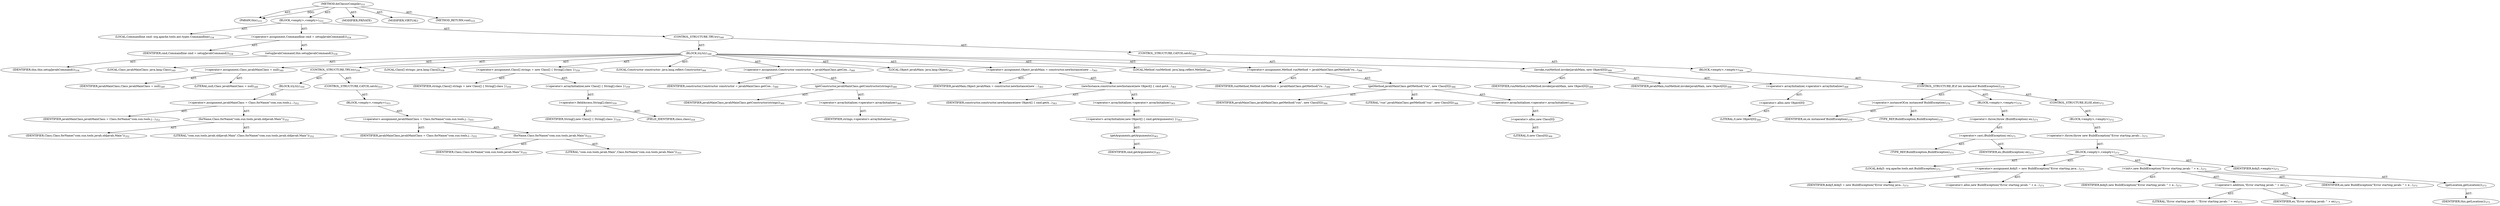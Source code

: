 digraph "doClassicCompile" {  
"111669149714" [label = <(METHOD,doClassicCompile)<SUB>333</SUB>> ]
"115964117007" [label = <(PARAM,this)<SUB>333</SUB>> ]
"25769803815" [label = <(BLOCK,&lt;empty&gt;,&lt;empty&gt;)<SUB>333</SUB>> ]
"94489280519" [label = <(LOCAL,Commandline cmd: org.apache.tools.ant.types.Commandline)<SUB>334</SUB>> ]
"30064771205" [label = <(&lt;operator&gt;.assignment,Commandline cmd = setupJavahCommand())<SUB>334</SUB>> ]
"68719476834" [label = <(IDENTIFIER,cmd,Commandline cmd = setupJavahCommand())<SUB>334</SUB>> ]
"30064771206" [label = <(setupJavahCommand,this.setupJavahCommand())<SUB>334</SUB>> ]
"68719476758" [label = <(IDENTIFIER,this,this.setupJavahCommand())<SUB>334</SUB>> ]
"47244640272" [label = <(CONTROL_STRUCTURE,TRY,try)<SUB>348</SUB>> ]
"25769803816" [label = <(BLOCK,try,try)<SUB>348</SUB>> ]
"94489280520" [label = <(LOCAL,Class javahMainClass: java.lang.Class)<SUB>349</SUB>> ]
"30064771207" [label = <(&lt;operator&gt;.assignment,Class javahMainClass = null)<SUB>349</SUB>> ]
"68719476835" [label = <(IDENTIFIER,javahMainClass,Class javahMainClass = null)<SUB>349</SUB>> ]
"90194313241" [label = <(LITERAL,null,Class javahMainClass = null)<SUB>349</SUB>> ]
"47244640273" [label = <(CONTROL_STRUCTURE,TRY,try)<SUB>350</SUB>> ]
"25769803817" [label = <(BLOCK,try,try)<SUB>350</SUB>> ]
"30064771208" [label = <(&lt;operator&gt;.assignment,javahMainClass = Class.forName(&quot;com.sun.tools.j...)<SUB>352</SUB>> ]
"68719476836" [label = <(IDENTIFIER,javahMainClass,javahMainClass = Class.forName(&quot;com.sun.tools.j...)<SUB>352</SUB>> ]
"30064771209" [label = <(forName,Class.forName(&quot;com.sun.tools.javah.oldjavah.Main&quot;))<SUB>352</SUB>> ]
"68719476837" [label = <(IDENTIFIER,Class,Class.forName(&quot;com.sun.tools.javah.oldjavah.Main&quot;))<SUB>352</SUB>> ]
"90194313242" [label = <(LITERAL,&quot;com.sun.tools.javah.oldjavah.Main&quot;,Class.forName(&quot;com.sun.tools.javah.oldjavah.Main&quot;))<SUB>352</SUB>> ]
"47244640274" [label = <(CONTROL_STRUCTURE,CATCH,catch)<SUB>353</SUB>> ]
"25769803818" [label = <(BLOCK,&lt;empty&gt;,&lt;empty&gt;)<SUB>353</SUB>> ]
"30064771210" [label = <(&lt;operator&gt;.assignment,javahMainClass = Class.forName(&quot;com.sun.tools.j...)<SUB>355</SUB>> ]
"68719476838" [label = <(IDENTIFIER,javahMainClass,javahMainClass = Class.forName(&quot;com.sun.tools.j...)<SUB>355</SUB>> ]
"30064771211" [label = <(forName,Class.forName(&quot;com.sun.tools.javah.Main&quot;))<SUB>355</SUB>> ]
"68719476839" [label = <(IDENTIFIER,Class,Class.forName(&quot;com.sun.tools.javah.Main&quot;))<SUB>355</SUB>> ]
"90194313243" [label = <(LITERAL,&quot;com.sun.tools.javah.Main&quot;,Class.forName(&quot;com.sun.tools.javah.Main&quot;))<SUB>355</SUB>> ]
"94489280521" [label = <(LOCAL,Class[] strings: java.lang.Class[])<SUB>359</SUB>> ]
"30064771212" [label = <(&lt;operator&gt;.assignment,Class[] strings = new Class[] { String[].class })<SUB>359</SUB>> ]
"68719476840" [label = <(IDENTIFIER,strings,Class[] strings = new Class[] { String[].class })<SUB>359</SUB>> ]
"30064771213" [label = <(&lt;operator&gt;.arrayInitializer,new Class[] { String[].class })<SUB>359</SUB>> ]
"30064771214" [label = <(&lt;operator&gt;.fieldAccess,String[].class)<SUB>359</SUB>> ]
"68719476841" [label = <(IDENTIFIER,String[],new Class[] { String[].class })<SUB>359</SUB>> ]
"55834574887" [label = <(FIELD_IDENTIFIER,class,class)<SUB>359</SUB>> ]
"94489280522" [label = <(LOCAL,Constructor constructor: java.lang.reflect.Constructor)<SUB>360</SUB>> ]
"30064771215" [label = <(&lt;operator&gt;.assignment,Constructor constructor = javahMainClass.getCon...)<SUB>360</SUB>> ]
"68719476842" [label = <(IDENTIFIER,constructor,Constructor constructor = javahMainClass.getCon...)<SUB>360</SUB>> ]
"30064771216" [label = <(getConstructor,javahMainClass.getConstructor(strings))<SUB>360</SUB>> ]
"68719476843" [label = <(IDENTIFIER,javahMainClass,javahMainClass.getConstructor(strings))<SUB>360</SUB>> ]
"30064771217" [label = <(&lt;operator&gt;.arrayInitializer,&lt;operator&gt;.arrayInitializer)<SUB>360</SUB>> ]
"68719476844" [label = <(IDENTIFIER,strings,&lt;operator&gt;.arrayInitializer)<SUB>360</SUB>> ]
"94489280523" [label = <(LOCAL,Object javahMain: java.lang.Object)<SUB>363</SUB>> ]
"30064771218" [label = <(&lt;operator&gt;.assignment,Object javahMain = constructor.newInstance(new ...)<SUB>363</SUB>> ]
"68719476845" [label = <(IDENTIFIER,javahMain,Object javahMain = constructor.newInstance(new ...)<SUB>363</SUB>> ]
"30064771219" [label = <(newInstance,constructor.newInstance(new Object[] { cmd.getA...)<SUB>363</SUB>> ]
"68719476846" [label = <(IDENTIFIER,constructor,constructor.newInstance(new Object[] { cmd.getA...)<SUB>363</SUB>> ]
"30064771220" [label = <(&lt;operator&gt;.arrayInitializer,&lt;operator&gt;.arrayInitializer)<SUB>363</SUB>> ]
"30064771221" [label = <(&lt;operator&gt;.arrayInitializer,new Object[] { cmd.getArguments() })<SUB>363</SUB>> ]
"30064771222" [label = <(getArguments,getArguments())<SUB>363</SUB>> ]
"68719476847" [label = <(IDENTIFIER,cmd,getArguments())<SUB>363</SUB>> ]
"94489280524" [label = <(LOCAL,Method runMethod: java.lang.reflect.Method)<SUB>366</SUB>> ]
"30064771223" [label = <(&lt;operator&gt;.assignment,Method runMethod = javahMainClass.getMethod(&quot;ru...)<SUB>366</SUB>> ]
"68719476848" [label = <(IDENTIFIER,runMethod,Method runMethod = javahMainClass.getMethod(&quot;ru...)<SUB>366</SUB>> ]
"30064771224" [label = <(getMethod,javahMainClass.getMethod(&quot;run&quot;, new Class[0]))<SUB>366</SUB>> ]
"68719476849" [label = <(IDENTIFIER,javahMainClass,javahMainClass.getMethod(&quot;run&quot;, new Class[0]))<SUB>366</SUB>> ]
"90194313244" [label = <(LITERAL,&quot;run&quot;,javahMainClass.getMethod(&quot;run&quot;, new Class[0]))<SUB>366</SUB>> ]
"30064771225" [label = <(&lt;operator&gt;.arrayInitializer,&lt;operator&gt;.arrayInitializer)<SUB>366</SUB>> ]
"30064771226" [label = <(&lt;operator&gt;.alloc,new Class[0])> ]
"90194313245" [label = <(LITERAL,0,new Class[0])<SUB>366</SUB>> ]
"30064771227" [label = <(invoke,runMethod.invoke(javahMain, new Object[0]))<SUB>368</SUB>> ]
"68719476850" [label = <(IDENTIFIER,runMethod,runMethod.invoke(javahMain, new Object[0]))<SUB>368</SUB>> ]
"68719476851" [label = <(IDENTIFIER,javahMain,runMethod.invoke(javahMain, new Object[0]))<SUB>368</SUB>> ]
"30064771228" [label = <(&lt;operator&gt;.arrayInitializer,&lt;operator&gt;.arrayInitializer)<SUB>368</SUB>> ]
"30064771229" [label = <(&lt;operator&gt;.alloc,new Object[0])> ]
"90194313246" [label = <(LITERAL,0,new Object[0])<SUB>368</SUB>> ]
"47244640275" [label = <(CONTROL_STRUCTURE,CATCH,catch)<SUB>369</SUB>> ]
"25769803819" [label = <(BLOCK,&lt;empty&gt;,&lt;empty&gt;)<SUB>369</SUB>> ]
"47244640276" [label = <(CONTROL_STRUCTURE,IF,if (ex instanceof BuildException))<SUB>370</SUB>> ]
"30064771230" [label = <(&lt;operator&gt;.instanceOf,ex instanceof BuildException)<SUB>370</SUB>> ]
"68719476852" [label = <(IDENTIFIER,ex,ex instanceof BuildException)<SUB>370</SUB>> ]
"180388626432" [label = <(TYPE_REF,BuildException,BuildException)<SUB>370</SUB>> ]
"25769803820" [label = <(BLOCK,&lt;empty&gt;,&lt;empty&gt;)<SUB>370</SUB>> ]
"30064771231" [label = <(&lt;operator&gt;.throw,throw (BuildException) ex;)<SUB>371</SUB>> ]
"30064771232" [label = <(&lt;operator&gt;.cast,(BuildException) ex)<SUB>371</SUB>> ]
"180388626433" [label = <(TYPE_REF,BuildException,BuildException)<SUB>371</SUB>> ]
"68719476853" [label = <(IDENTIFIER,ex,(BuildException) ex)<SUB>371</SUB>> ]
"47244640277" [label = <(CONTROL_STRUCTURE,ELSE,else)<SUB>372</SUB>> ]
"25769803821" [label = <(BLOCK,&lt;empty&gt;,&lt;empty&gt;)<SUB>372</SUB>> ]
"30064771233" [label = <(&lt;operator&gt;.throw,throw new BuildException(&quot;Error starting javah:...)<SUB>373</SUB>> ]
"25769803822" [label = <(BLOCK,&lt;empty&gt;,&lt;empty&gt;)<SUB>373</SUB>> ]
"94489280525" [label = <(LOCAL,$obj5: org.apache.tools.ant.BuildException)<SUB>373</SUB>> ]
"30064771234" [label = <(&lt;operator&gt;.assignment,$obj5 = new BuildException(&quot;Error starting java...)<SUB>373</SUB>> ]
"68719476854" [label = <(IDENTIFIER,$obj5,$obj5 = new BuildException(&quot;Error starting java...)<SUB>373</SUB>> ]
"30064771235" [label = <(&lt;operator&gt;.alloc,new BuildException(&quot;Error starting javah: &quot; + e...)<SUB>373</SUB>> ]
"30064771236" [label = <(&lt;init&gt;,new BuildException(&quot;Error starting javah: &quot; + e...)<SUB>373</SUB>> ]
"68719476855" [label = <(IDENTIFIER,$obj5,new BuildException(&quot;Error starting javah: &quot; + e...)<SUB>373</SUB>> ]
"30064771237" [label = <(&lt;operator&gt;.addition,&quot;Error starting javah: &quot; + ex)<SUB>373</SUB>> ]
"90194313247" [label = <(LITERAL,&quot;Error starting javah: &quot;,&quot;Error starting javah: &quot; + ex)<SUB>373</SUB>> ]
"68719476856" [label = <(IDENTIFIER,ex,&quot;Error starting javah: &quot; + ex)<SUB>373</SUB>> ]
"68719476857" [label = <(IDENTIFIER,ex,new BuildException(&quot;Error starting javah: &quot; + e...)<SUB>373</SUB>> ]
"30064771238" [label = <(getLocation,getLocation())<SUB>373</SUB>> ]
"68719476759" [label = <(IDENTIFIER,this,getLocation())<SUB>373</SUB>> ]
"68719476858" [label = <(IDENTIFIER,$obj5,&lt;empty&gt;)<SUB>373</SUB>> ]
"133143986226" [label = <(MODIFIER,PRIVATE)> ]
"133143986227" [label = <(MODIFIER,VIRTUAL)> ]
"128849018898" [label = <(METHOD_RETURN,void)<SUB>333</SUB>> ]
  "111669149714" -> "115964117007"  [ label = "AST: "] 
  "111669149714" -> "25769803815"  [ label = "AST: "] 
  "111669149714" -> "133143986226"  [ label = "AST: "] 
  "111669149714" -> "133143986227"  [ label = "AST: "] 
  "111669149714" -> "128849018898"  [ label = "AST: "] 
  "25769803815" -> "94489280519"  [ label = "AST: "] 
  "25769803815" -> "30064771205"  [ label = "AST: "] 
  "25769803815" -> "47244640272"  [ label = "AST: "] 
  "30064771205" -> "68719476834"  [ label = "AST: "] 
  "30064771205" -> "30064771206"  [ label = "AST: "] 
  "30064771206" -> "68719476758"  [ label = "AST: "] 
  "47244640272" -> "25769803816"  [ label = "AST: "] 
  "47244640272" -> "47244640275"  [ label = "AST: "] 
  "25769803816" -> "94489280520"  [ label = "AST: "] 
  "25769803816" -> "30064771207"  [ label = "AST: "] 
  "25769803816" -> "47244640273"  [ label = "AST: "] 
  "25769803816" -> "94489280521"  [ label = "AST: "] 
  "25769803816" -> "30064771212"  [ label = "AST: "] 
  "25769803816" -> "94489280522"  [ label = "AST: "] 
  "25769803816" -> "30064771215"  [ label = "AST: "] 
  "25769803816" -> "94489280523"  [ label = "AST: "] 
  "25769803816" -> "30064771218"  [ label = "AST: "] 
  "25769803816" -> "94489280524"  [ label = "AST: "] 
  "25769803816" -> "30064771223"  [ label = "AST: "] 
  "25769803816" -> "30064771227"  [ label = "AST: "] 
  "30064771207" -> "68719476835"  [ label = "AST: "] 
  "30064771207" -> "90194313241"  [ label = "AST: "] 
  "47244640273" -> "25769803817"  [ label = "AST: "] 
  "47244640273" -> "47244640274"  [ label = "AST: "] 
  "25769803817" -> "30064771208"  [ label = "AST: "] 
  "30064771208" -> "68719476836"  [ label = "AST: "] 
  "30064771208" -> "30064771209"  [ label = "AST: "] 
  "30064771209" -> "68719476837"  [ label = "AST: "] 
  "30064771209" -> "90194313242"  [ label = "AST: "] 
  "47244640274" -> "25769803818"  [ label = "AST: "] 
  "25769803818" -> "30064771210"  [ label = "AST: "] 
  "30064771210" -> "68719476838"  [ label = "AST: "] 
  "30064771210" -> "30064771211"  [ label = "AST: "] 
  "30064771211" -> "68719476839"  [ label = "AST: "] 
  "30064771211" -> "90194313243"  [ label = "AST: "] 
  "30064771212" -> "68719476840"  [ label = "AST: "] 
  "30064771212" -> "30064771213"  [ label = "AST: "] 
  "30064771213" -> "30064771214"  [ label = "AST: "] 
  "30064771214" -> "68719476841"  [ label = "AST: "] 
  "30064771214" -> "55834574887"  [ label = "AST: "] 
  "30064771215" -> "68719476842"  [ label = "AST: "] 
  "30064771215" -> "30064771216"  [ label = "AST: "] 
  "30064771216" -> "68719476843"  [ label = "AST: "] 
  "30064771216" -> "30064771217"  [ label = "AST: "] 
  "30064771217" -> "68719476844"  [ label = "AST: "] 
  "30064771218" -> "68719476845"  [ label = "AST: "] 
  "30064771218" -> "30064771219"  [ label = "AST: "] 
  "30064771219" -> "68719476846"  [ label = "AST: "] 
  "30064771219" -> "30064771220"  [ label = "AST: "] 
  "30064771220" -> "30064771221"  [ label = "AST: "] 
  "30064771221" -> "30064771222"  [ label = "AST: "] 
  "30064771222" -> "68719476847"  [ label = "AST: "] 
  "30064771223" -> "68719476848"  [ label = "AST: "] 
  "30064771223" -> "30064771224"  [ label = "AST: "] 
  "30064771224" -> "68719476849"  [ label = "AST: "] 
  "30064771224" -> "90194313244"  [ label = "AST: "] 
  "30064771224" -> "30064771225"  [ label = "AST: "] 
  "30064771225" -> "30064771226"  [ label = "AST: "] 
  "30064771226" -> "90194313245"  [ label = "AST: "] 
  "30064771227" -> "68719476850"  [ label = "AST: "] 
  "30064771227" -> "68719476851"  [ label = "AST: "] 
  "30064771227" -> "30064771228"  [ label = "AST: "] 
  "30064771228" -> "30064771229"  [ label = "AST: "] 
  "30064771229" -> "90194313246"  [ label = "AST: "] 
  "47244640275" -> "25769803819"  [ label = "AST: "] 
  "25769803819" -> "47244640276"  [ label = "AST: "] 
  "47244640276" -> "30064771230"  [ label = "AST: "] 
  "47244640276" -> "25769803820"  [ label = "AST: "] 
  "47244640276" -> "47244640277"  [ label = "AST: "] 
  "30064771230" -> "68719476852"  [ label = "AST: "] 
  "30064771230" -> "180388626432"  [ label = "AST: "] 
  "25769803820" -> "30064771231"  [ label = "AST: "] 
  "30064771231" -> "30064771232"  [ label = "AST: "] 
  "30064771232" -> "180388626433"  [ label = "AST: "] 
  "30064771232" -> "68719476853"  [ label = "AST: "] 
  "47244640277" -> "25769803821"  [ label = "AST: "] 
  "25769803821" -> "30064771233"  [ label = "AST: "] 
  "30064771233" -> "25769803822"  [ label = "AST: "] 
  "25769803822" -> "94489280525"  [ label = "AST: "] 
  "25769803822" -> "30064771234"  [ label = "AST: "] 
  "25769803822" -> "30064771236"  [ label = "AST: "] 
  "25769803822" -> "68719476858"  [ label = "AST: "] 
  "30064771234" -> "68719476854"  [ label = "AST: "] 
  "30064771234" -> "30064771235"  [ label = "AST: "] 
  "30064771236" -> "68719476855"  [ label = "AST: "] 
  "30064771236" -> "30064771237"  [ label = "AST: "] 
  "30064771236" -> "68719476857"  [ label = "AST: "] 
  "30064771236" -> "30064771238"  [ label = "AST: "] 
  "30064771237" -> "90194313247"  [ label = "AST: "] 
  "30064771237" -> "68719476856"  [ label = "AST: "] 
  "30064771238" -> "68719476759"  [ label = "AST: "] 
  "111669149714" -> "115964117007"  [ label = "DDG: "] 
}
